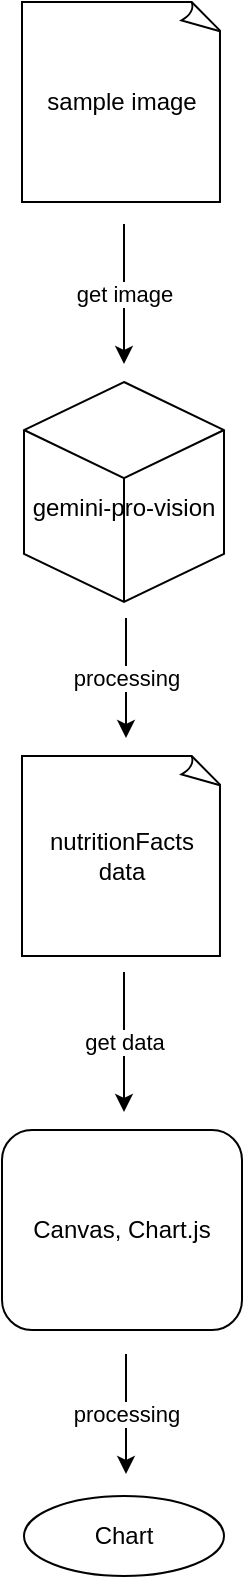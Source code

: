 <mxfile version="22.1.11" type="google">
  <diagram name="Page-1" id="3tj_-0WCuf3-UZmH2dFG">
    <mxGraphModel dx="953" dy="585" grid="1" gridSize="10" guides="1" tooltips="1" connect="1" arrows="1" fold="1" page="1" pageScale="1" pageWidth="850" pageHeight="1100" math="0" shadow="0">
      <root>
        <mxCell id="0" />
        <mxCell id="1" parent="0" />
        <mxCell id="xN_VHVvE-c8_-unxGixW-1" value="sample image" style="whiteSpace=wrap;html=1;shape=mxgraph.basic.document" vertex="1" parent="1">
          <mxGeometry x="375" y="43" width="100" height="100" as="geometry" />
        </mxCell>
        <mxCell id="xN_VHVvE-c8_-unxGixW-2" value="&lt;br&gt;gemini-pro-vision" style="html=1;whiteSpace=wrap;shape=isoCube2;backgroundOutline=1;isoAngle=15;" vertex="1" parent="1">
          <mxGeometry x="376" y="233" width="100" height="110" as="geometry" />
        </mxCell>
        <mxCell id="xN_VHVvE-c8_-unxGixW-4" value="" style="endArrow=classic;html=1;rounded=0;" edge="1" parent="1">
          <mxGeometry relative="1" as="geometry">
            <mxPoint x="426" y="154" as="sourcePoint" />
            <mxPoint x="426" y="224" as="targetPoint" />
          </mxGeometry>
        </mxCell>
        <mxCell id="xN_VHVvE-c8_-unxGixW-5" value="get image" style="edgeLabel;resizable=0;html=1;align=center;verticalAlign=middle;" connectable="0" vertex="1" parent="xN_VHVvE-c8_-unxGixW-4">
          <mxGeometry relative="1" as="geometry" />
        </mxCell>
        <mxCell id="xN_VHVvE-c8_-unxGixW-6" value="Canvas, Chart.js" style="rounded=1;whiteSpace=wrap;html=1;shadow=0;" vertex="1" parent="1">
          <mxGeometry x="365" y="607" width="120" height="100" as="geometry" />
        </mxCell>
        <mxCell id="xN_VHVvE-c8_-unxGixW-7" value="" style="endArrow=classic;html=1;rounded=0;" edge="1" parent="1">
          <mxGeometry relative="1" as="geometry">
            <mxPoint x="427" y="351" as="sourcePoint" />
            <mxPoint x="427" y="411" as="targetPoint" />
          </mxGeometry>
        </mxCell>
        <mxCell id="xN_VHVvE-c8_-unxGixW-8" value="processing" style="edgeLabel;resizable=0;html=1;align=center;verticalAlign=middle;" connectable="0" vertex="1" parent="xN_VHVvE-c8_-unxGixW-7">
          <mxGeometry relative="1" as="geometry" />
        </mxCell>
        <mxCell id="xN_VHVvE-c8_-unxGixW-10" value="nutritionFacts data" style="whiteSpace=wrap;html=1;shape=mxgraph.basic.document" vertex="1" parent="1">
          <mxGeometry x="375" y="420" width="100" height="100" as="geometry" />
        </mxCell>
        <mxCell id="xN_VHVvE-c8_-unxGixW-13" value="" style="endArrow=classic;html=1;rounded=0;" edge="1" parent="1">
          <mxGeometry relative="1" as="geometry">
            <mxPoint x="426" y="528" as="sourcePoint" />
            <mxPoint x="426" y="598" as="targetPoint" />
          </mxGeometry>
        </mxCell>
        <mxCell id="xN_VHVvE-c8_-unxGixW-14" value="get data" style="edgeLabel;resizable=0;html=1;align=center;verticalAlign=middle;" connectable="0" vertex="1" parent="xN_VHVvE-c8_-unxGixW-13">
          <mxGeometry relative="1" as="geometry" />
        </mxCell>
        <mxCell id="xN_VHVvE-c8_-unxGixW-15" value="" style="endArrow=classic;html=1;rounded=0;" edge="1" parent="1">
          <mxGeometry relative="1" as="geometry">
            <mxPoint x="427" y="719" as="sourcePoint" />
            <mxPoint x="427" y="779" as="targetPoint" />
          </mxGeometry>
        </mxCell>
        <mxCell id="xN_VHVvE-c8_-unxGixW-16" value="processing" style="edgeLabel;resizable=0;html=1;align=center;verticalAlign=middle;" connectable="0" vertex="1" parent="xN_VHVvE-c8_-unxGixW-15">
          <mxGeometry relative="1" as="geometry" />
        </mxCell>
        <mxCell id="xN_VHVvE-c8_-unxGixW-20" value="Chart" style="ellipse;whiteSpace=wrap;html=1;align=center;" vertex="1" parent="1">
          <mxGeometry x="376" y="790" width="100" height="40" as="geometry" />
        </mxCell>
      </root>
    </mxGraphModel>
  </diagram>
</mxfile>
